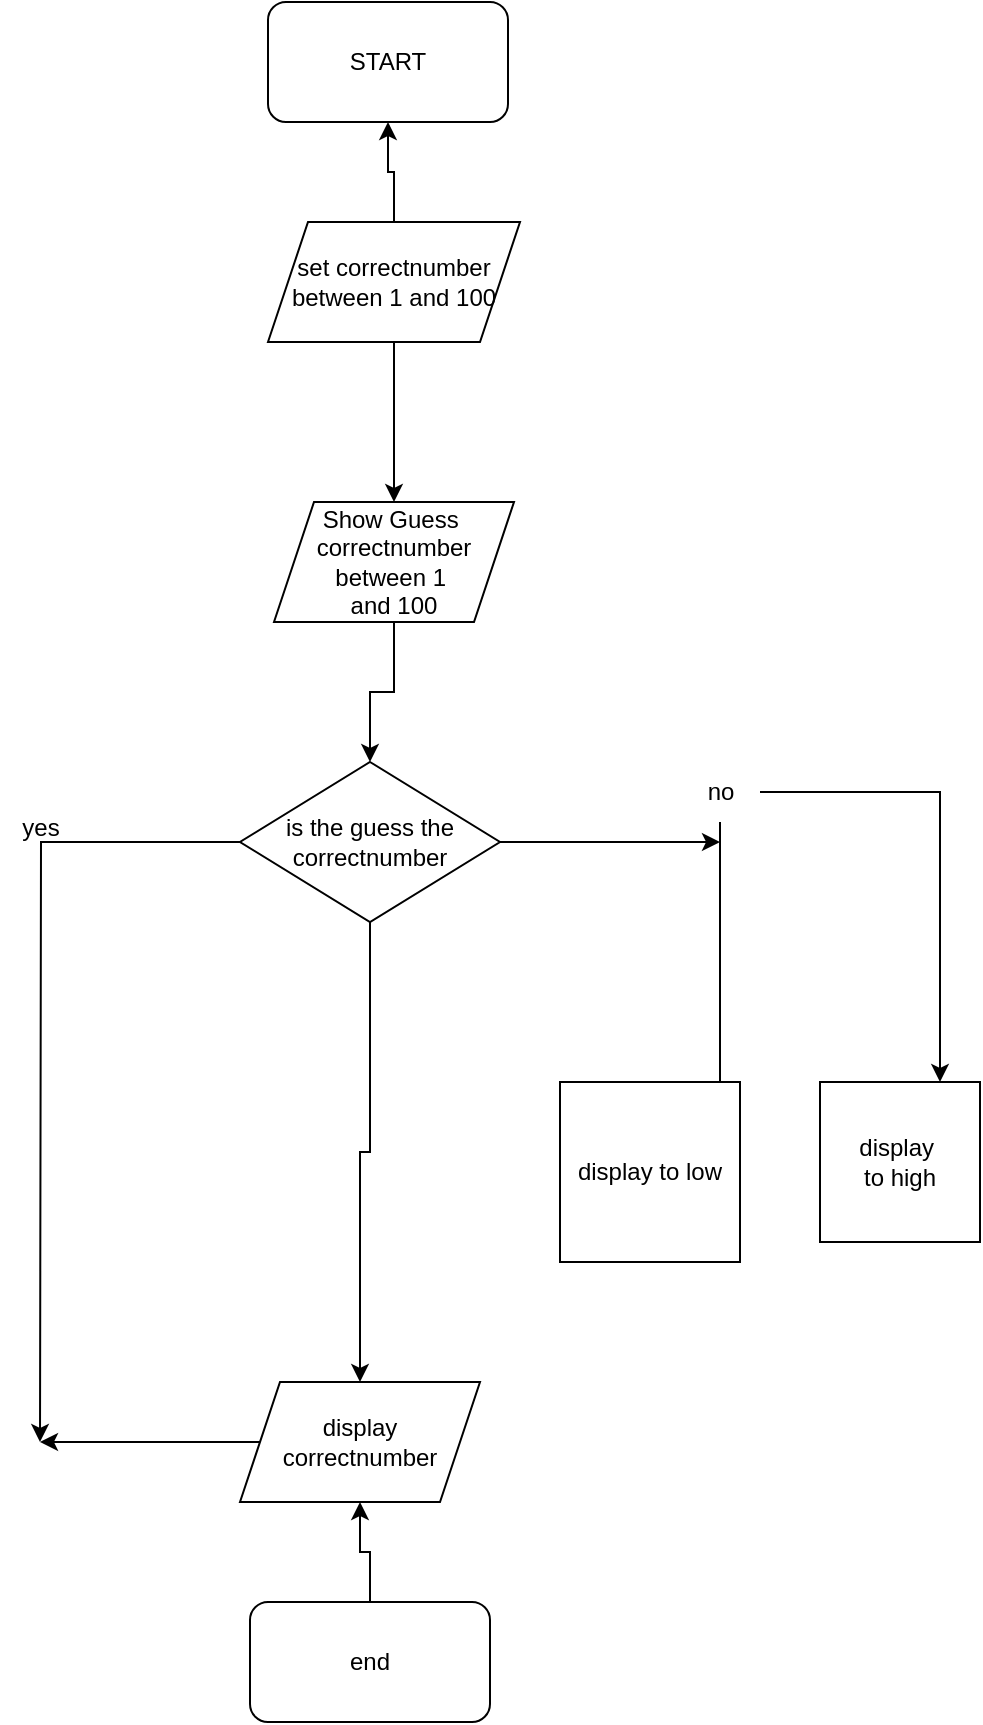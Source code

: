 <mxfile version="26.1.1">
  <diagram id="C5RBs43oDa-KdzZeNtuy" name="Page-1">
    <mxGraphModel dx="1036" dy="606" grid="1" gridSize="10" guides="1" tooltips="1" connect="1" arrows="1" fold="1" page="1" pageScale="1" pageWidth="827" pageHeight="1169" math="0" shadow="0">
      <root>
        <mxCell id="WIyWlLk6GJQsqaUBKTNV-0" />
        <mxCell id="WIyWlLk6GJQsqaUBKTNV-1" parent="WIyWlLk6GJQsqaUBKTNV-0" />
        <mxCell id="-TXLApvKWsIajHPQzwu2-0" value="START" style="rounded=1;whiteSpace=wrap;html=1;" vertex="1" parent="WIyWlLk6GJQsqaUBKTNV-1">
          <mxGeometry x="354" y="50" width="120" height="60" as="geometry" />
        </mxCell>
        <mxCell id="-TXLApvKWsIajHPQzwu2-2" value="" style="edgeStyle=orthogonalEdgeStyle;rounded=0;orthogonalLoop=1;jettySize=auto;html=1;" edge="1" parent="WIyWlLk6GJQsqaUBKTNV-1" source="-TXLApvKWsIajHPQzwu2-1" target="-TXLApvKWsIajHPQzwu2-0">
          <mxGeometry relative="1" as="geometry" />
        </mxCell>
        <mxCell id="-TXLApvKWsIajHPQzwu2-4" value="" style="edgeStyle=orthogonalEdgeStyle;rounded=0;orthogonalLoop=1;jettySize=auto;html=1;" edge="1" parent="WIyWlLk6GJQsqaUBKTNV-1" source="-TXLApvKWsIajHPQzwu2-1" target="-TXLApvKWsIajHPQzwu2-3">
          <mxGeometry relative="1" as="geometry" />
        </mxCell>
        <mxCell id="-TXLApvKWsIajHPQzwu2-1" value="set correctnumber&lt;div&gt;between 1 and 100&lt;/div&gt;" style="shape=parallelogram;perimeter=parallelogramPerimeter;whiteSpace=wrap;html=1;fixedSize=1;" vertex="1" parent="WIyWlLk6GJQsqaUBKTNV-1">
          <mxGeometry x="354" y="160" width="126" height="60" as="geometry" />
        </mxCell>
        <mxCell id="-TXLApvKWsIajHPQzwu2-6" value="" style="edgeStyle=orthogonalEdgeStyle;rounded=0;orthogonalLoop=1;jettySize=auto;html=1;" edge="1" parent="WIyWlLk6GJQsqaUBKTNV-1" source="-TXLApvKWsIajHPQzwu2-3" target="-TXLApvKWsIajHPQzwu2-5">
          <mxGeometry relative="1" as="geometry" />
        </mxCell>
        <mxCell id="-TXLApvKWsIajHPQzwu2-3" value="Show Guess&amp;nbsp;&lt;div&gt;correctnumber&lt;/div&gt;&lt;div&gt;between 1&amp;nbsp;&lt;/div&gt;&lt;div&gt;and 100&lt;/div&gt;" style="shape=parallelogram;perimeter=parallelogramPerimeter;whiteSpace=wrap;html=1;fixedSize=1;" vertex="1" parent="WIyWlLk6GJQsqaUBKTNV-1">
          <mxGeometry x="357" y="300" width="120" height="60" as="geometry" />
        </mxCell>
        <mxCell id="-TXLApvKWsIajHPQzwu2-9" style="edgeStyle=orthogonalEdgeStyle;rounded=0;orthogonalLoop=1;jettySize=auto;html=1;exitX=0;exitY=0.5;exitDx=0;exitDy=0;" edge="1" parent="WIyWlLk6GJQsqaUBKTNV-1" source="-TXLApvKWsIajHPQzwu2-5">
          <mxGeometry relative="1" as="geometry">
            <mxPoint x="240" y="770" as="targetPoint" />
          </mxGeometry>
        </mxCell>
        <mxCell id="-TXLApvKWsIajHPQzwu2-10" style="edgeStyle=orthogonalEdgeStyle;rounded=0;orthogonalLoop=1;jettySize=auto;html=1;" edge="1" parent="WIyWlLk6GJQsqaUBKTNV-1" source="-TXLApvKWsIajHPQzwu2-5">
          <mxGeometry relative="1" as="geometry">
            <mxPoint x="580" y="470" as="targetPoint" />
          </mxGeometry>
        </mxCell>
        <mxCell id="-TXLApvKWsIajHPQzwu2-30" style="edgeStyle=orthogonalEdgeStyle;rounded=0;orthogonalLoop=1;jettySize=auto;html=1;entryX=0.5;entryY=0;entryDx=0;entryDy=0;" edge="1" parent="WIyWlLk6GJQsqaUBKTNV-1" source="-TXLApvKWsIajHPQzwu2-5" target="-TXLApvKWsIajHPQzwu2-24">
          <mxGeometry relative="1" as="geometry" />
        </mxCell>
        <mxCell id="-TXLApvKWsIajHPQzwu2-5" value="is the guess the&lt;div&gt;correctnumber&lt;/div&gt;" style="rhombus;whiteSpace=wrap;html=1;" vertex="1" parent="WIyWlLk6GJQsqaUBKTNV-1">
          <mxGeometry x="340" y="430" width="130" height="80" as="geometry" />
        </mxCell>
        <mxCell id="-TXLApvKWsIajHPQzwu2-14" style="edgeStyle=orthogonalEdgeStyle;rounded=0;orthogonalLoop=1;jettySize=auto;html=1;" edge="1" parent="WIyWlLk6GJQsqaUBKTNV-1" source="-TXLApvKWsIajHPQzwu2-12">
          <mxGeometry relative="1" as="geometry">
            <mxPoint x="580" y="600" as="targetPoint" />
            <Array as="points">
              <mxPoint x="580" y="590" />
              <mxPoint x="581" y="590" />
            </Array>
          </mxGeometry>
        </mxCell>
        <mxCell id="-TXLApvKWsIajHPQzwu2-22" style="edgeStyle=orthogonalEdgeStyle;rounded=0;orthogonalLoop=1;jettySize=auto;html=1;entryX=0.75;entryY=0;entryDx=0;entryDy=0;" edge="1" parent="WIyWlLk6GJQsqaUBKTNV-1" source="-TXLApvKWsIajHPQzwu2-12" target="-TXLApvKWsIajHPQzwu2-20">
          <mxGeometry relative="1" as="geometry">
            <mxPoint x="700" y="463" as="targetPoint" />
          </mxGeometry>
        </mxCell>
        <mxCell id="-TXLApvKWsIajHPQzwu2-12" value="no" style="text;html=1;align=center;verticalAlign=middle;resizable=0;points=[];autosize=1;strokeColor=none;fillColor=none;" vertex="1" parent="WIyWlLk6GJQsqaUBKTNV-1">
          <mxGeometry x="560" y="430" width="40" height="30" as="geometry" />
        </mxCell>
        <mxCell id="-TXLApvKWsIajHPQzwu2-13" value="yes" style="text;html=1;align=center;verticalAlign=middle;resizable=0;points=[];autosize=1;strokeColor=none;fillColor=none;" vertex="1" parent="WIyWlLk6GJQsqaUBKTNV-1">
          <mxGeometry x="220" y="448" width="40" height="30" as="geometry" />
        </mxCell>
        <mxCell id="-TXLApvKWsIajHPQzwu2-20" value="display&amp;nbsp;&lt;div&gt;to high&lt;/div&gt;" style="whiteSpace=wrap;html=1;aspect=fixed;" vertex="1" parent="WIyWlLk6GJQsqaUBKTNV-1">
          <mxGeometry x="630" y="590" width="80" height="80" as="geometry" />
        </mxCell>
        <mxCell id="-TXLApvKWsIajHPQzwu2-21" value="display to low" style="whiteSpace=wrap;html=1;aspect=fixed;" vertex="1" parent="WIyWlLk6GJQsqaUBKTNV-1">
          <mxGeometry x="500" y="590" width="90" height="90" as="geometry" />
        </mxCell>
        <mxCell id="-TXLApvKWsIajHPQzwu2-26" value="" style="edgeStyle=orthogonalEdgeStyle;rounded=0;orthogonalLoop=1;jettySize=auto;html=1;" edge="1" parent="WIyWlLk6GJQsqaUBKTNV-1" source="-TXLApvKWsIajHPQzwu2-24">
          <mxGeometry relative="1" as="geometry">
            <mxPoint x="240" y="770" as="targetPoint" />
          </mxGeometry>
        </mxCell>
        <mxCell id="-TXLApvKWsIajHPQzwu2-24" value="display&lt;div&gt;correctnumber&lt;/div&gt;" style="shape=parallelogram;perimeter=parallelogramPerimeter;whiteSpace=wrap;html=1;fixedSize=1;" vertex="1" parent="WIyWlLk6GJQsqaUBKTNV-1">
          <mxGeometry x="340" y="740" width="120" height="60" as="geometry" />
        </mxCell>
        <mxCell id="-TXLApvKWsIajHPQzwu2-28" value="" style="edgeStyle=orthogonalEdgeStyle;rounded=0;orthogonalLoop=1;jettySize=auto;html=1;" edge="1" parent="WIyWlLk6GJQsqaUBKTNV-1" source="-TXLApvKWsIajHPQzwu2-27" target="-TXLApvKWsIajHPQzwu2-24">
          <mxGeometry relative="1" as="geometry" />
        </mxCell>
        <mxCell id="-TXLApvKWsIajHPQzwu2-27" value="end" style="rounded=1;whiteSpace=wrap;html=1;" vertex="1" parent="WIyWlLk6GJQsqaUBKTNV-1">
          <mxGeometry x="345" y="850" width="120" height="60" as="geometry" />
        </mxCell>
      </root>
    </mxGraphModel>
  </diagram>
</mxfile>
